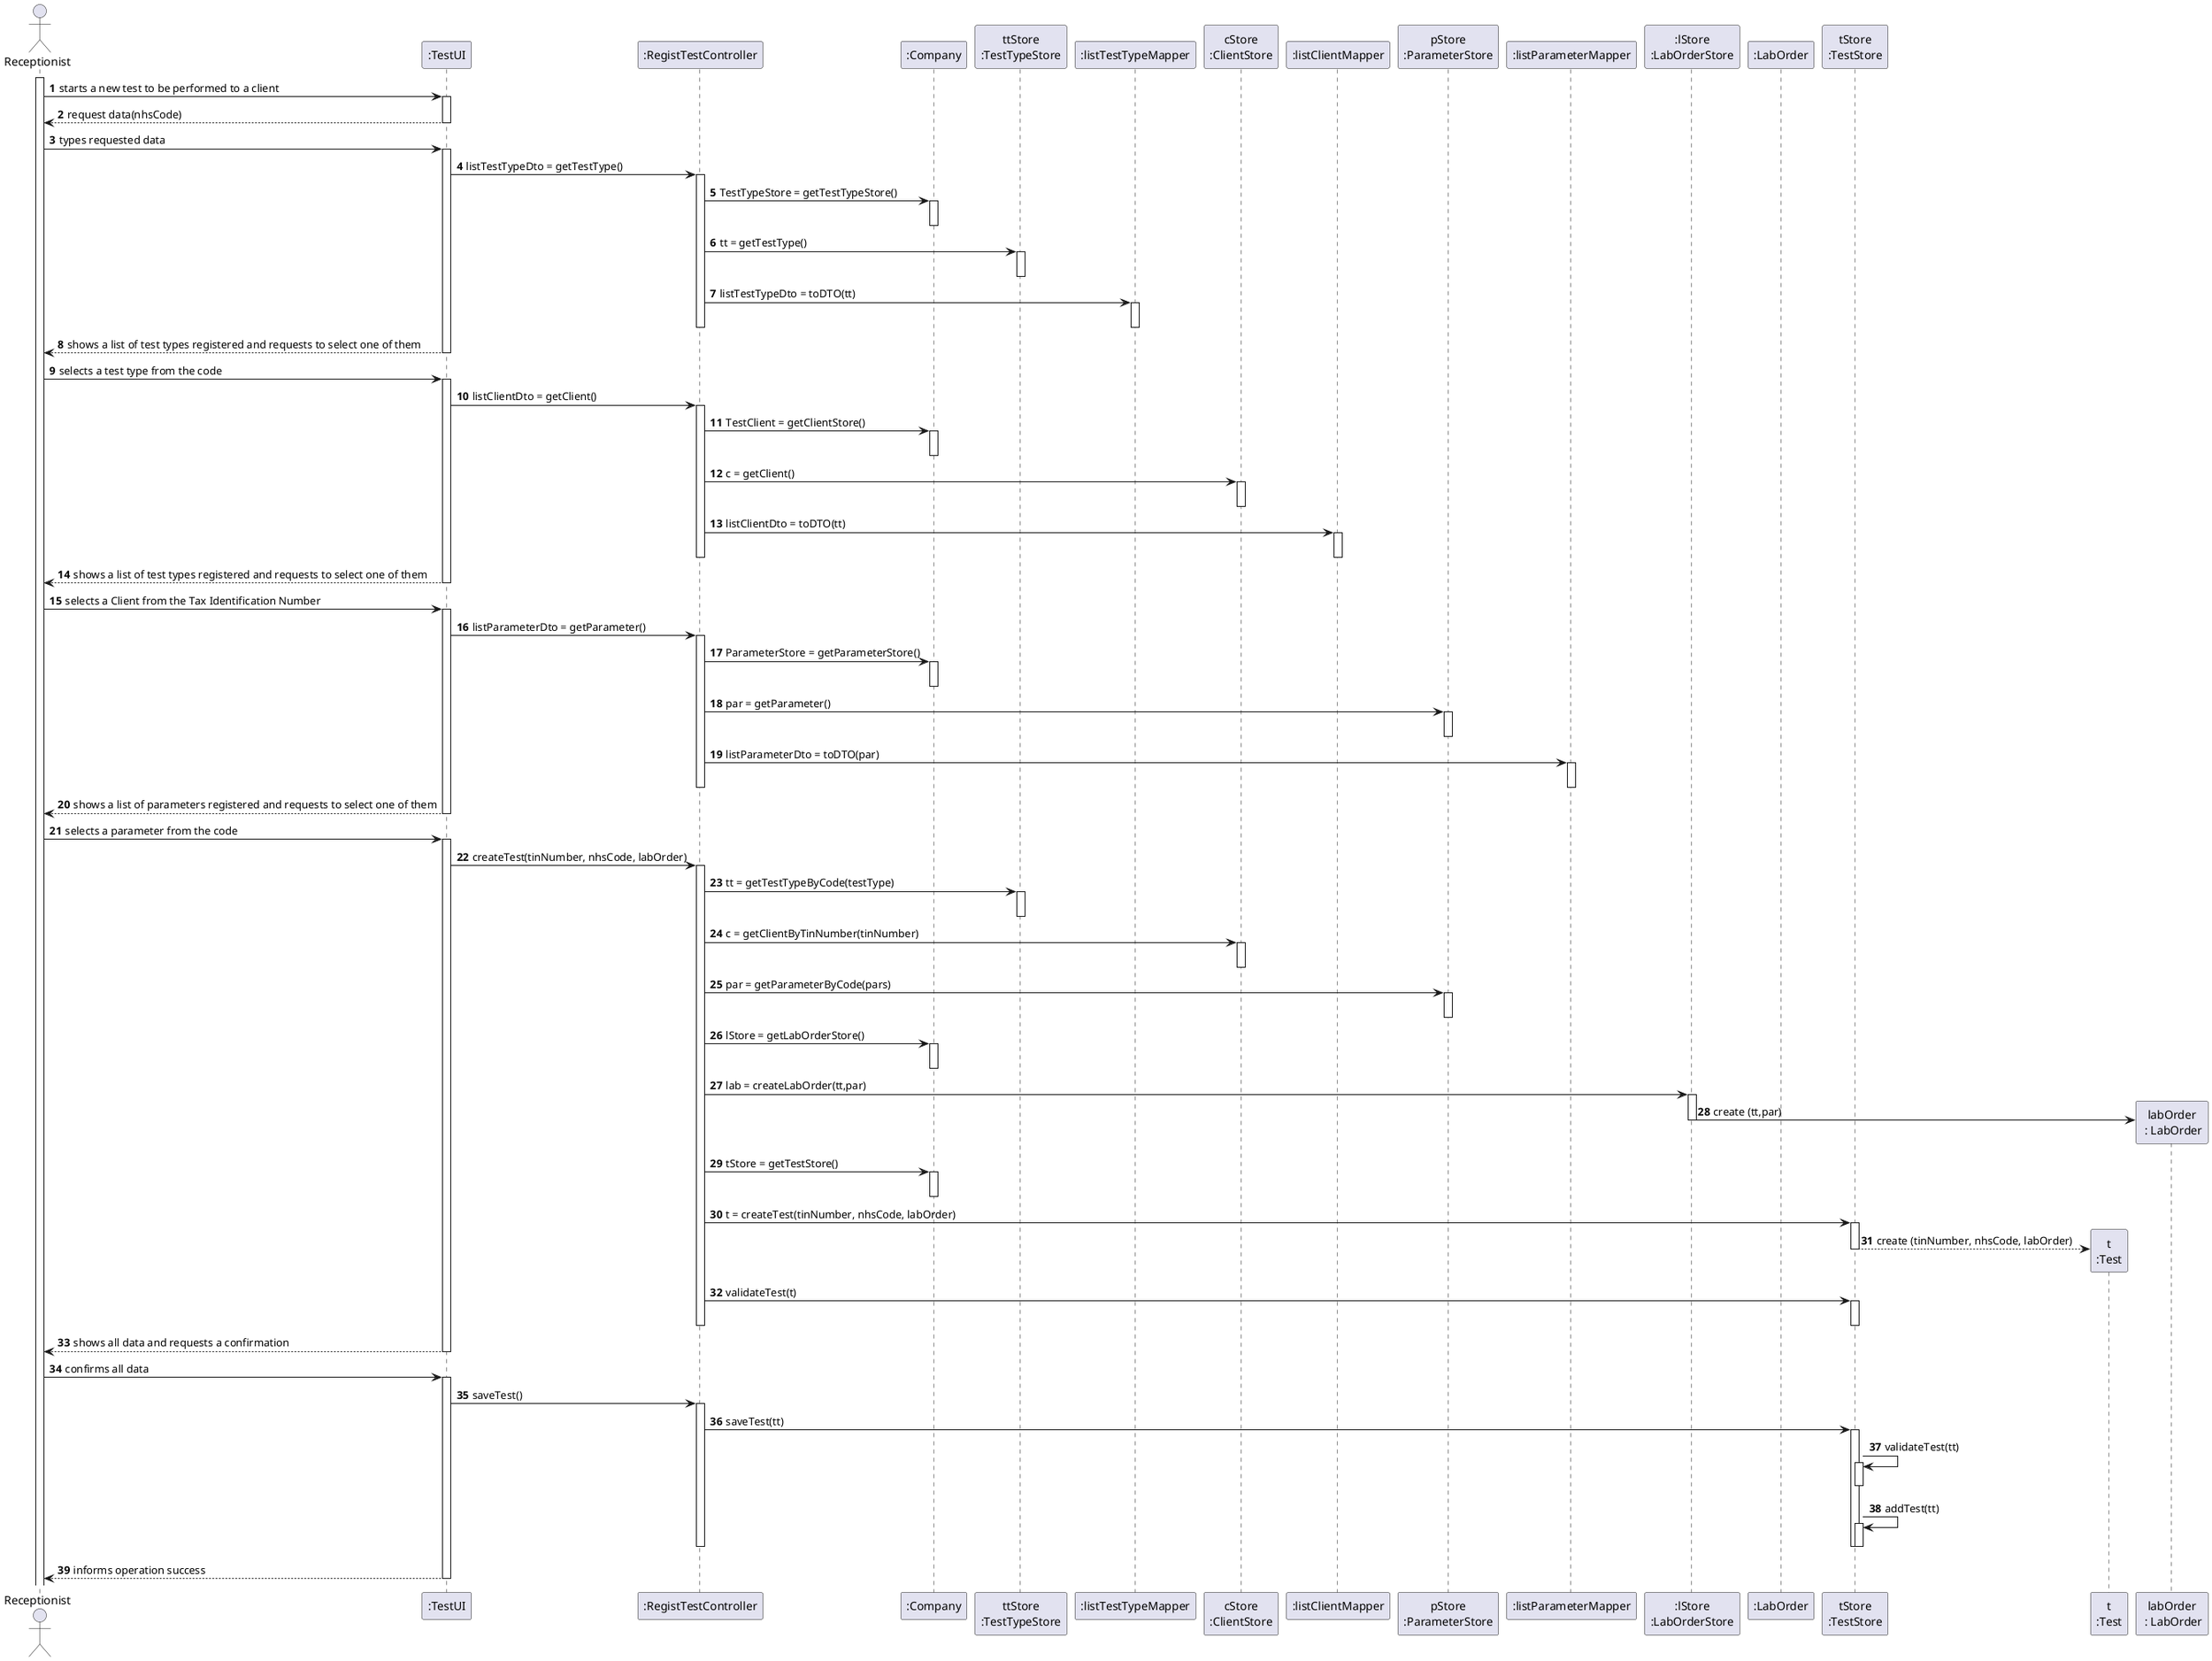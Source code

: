 @startuml
actor Receptionist as Adm
participant ":TestUI" as UI
participant ":RegistTestController" as TTC
participant ":Company" as ML
participant "ttStore\n:TestTypeStore" as TTS
participant ":listTestTypeMapper" as MAP1
participant "cStore\n:ClientStore" as CS
participant ":listClientMapper" as MAP2
participant "pStore\n:ParameterStore" as PS
participant ":listParameterMapper" as MAP3
participant ":lStore\n:LabOrderStore" as LS
participant ":LabOrder" as LAB
participant "tStore\n:TestStore" as TS
participant "t\n:Test" as T
autonumber


activate Adm
Adm -> UI: starts a new test to be performed to a client
activate UI
UI --> Adm: request data(nhsCode)
deactivate UI

Adm -> UI: types requested data
activate UI
UI->TTC: listTestTypeDto = getTestType()
activate TTC
TTC->ML: TestTypeStore = getTestTypeStore()
activate ML
deactivate ML
TTC -> TTS: tt = getTestType()
activate TTS
deactivate TTS
TTC -> MAP1: listTestTypeDto = toDTO(tt)
activate MAP1
deactivate MAP1

deactivate TTC
UI --> Adm: shows a list of test types registered and requests to select one of them
deactivate UI

Adm -> UI: selects a test type from the code
activate UI
UI->TTC: listClientDto = getClient()
activate TTC
TTC->ML: TestClient = getClientStore()
activate ML
deactivate ML
TTC -> CS: c = getClient()
activate CS
deactivate CS
TTC -> MAP2: listClientDto = toDTO(tt)
activate MAP2
deactivate MAP2

deactivate TTC
UI --> Adm: shows a list of test types registered and requests to select one of them
deactivate UI



Adm -> UI: selects a Client from the Tax Identification Number
activate UI
UI->TTC: listParameterDto = getParameter()
activate TTC
TTC->ML: ParameterStore = getParameterStore()
activate ML
deactivate ML
TTC -> PS: par = getParameter()
activate PS
deactivate PS
TTC -> MAP3: listParameterDto = toDTO(par)
activate MAP3
deactivate MAP3

deactivate TTC
UI --> Adm: shows a list of parameters registered and requests to select one of them
deactivate UI

Adm -> UI: selects a parameter from the code
activate UI
UI -> TTC: createTest(tinNumber, nhsCode, labOrder)
activate TTC
TTC -> TTS: tt = getTestTypeByCode(testType)
activate TTS
deactivate TTS
TTC -> CS: c = getClientByTinNumber(tinNumber)
activate CS
deactivate CS
TTC -> PS: par = getParameterByCode(pars)
activate PS
deactivate PS
TTC -> ML: lStore = getLabOrderStore()
activate ML
deactivate ML
TTC -> LS: lab = createLabOrder(tt,par)
activate LS
create "labOrder\n : LabOrder" as LC
LS -> LC: create (tt,par)
deactivate LS

TTC -> ML: tStore = getTestStore()
activate ML
deactivate ML
TTC -> TS: t = createTest(tinNumber, nhsCode, labOrder)
activate TS
TS --> T**: create (tinNumber, nhsCode, labOrder)
deactivate TS
TTC -> TS: validateTest(t)
activate TS
deactivate TS
deactivate TTC
UI --> Adm: shows all data and requests a confirmation
deactivate ML
deactivate UI


Adm -> UI: confirms all data
activate UI
UI -> TTC: saveTest()
activate TTC
TTC -> TS: saveTest(tt)
activate TS
TS -> TS: validateTest(tt)
activate TS
deactivate TS
TS -> TS: addTest(tt)
activate TS
deactivate TS
deactivate TTC
deactivate TS
UI --> Adm: informs operation success
deactivate UI
@enduml